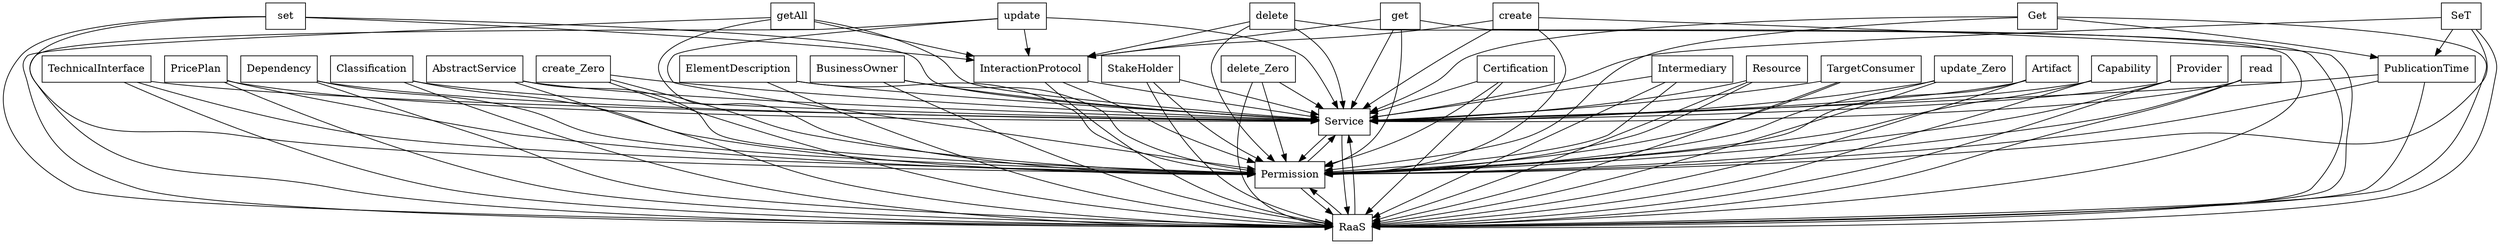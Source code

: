 digraph{
graph [rankdir=TB];
node [shape=box];
edge [arrowhead=normal];
0[label="update",]
1[label="StakeHolder",]
2[label="Service",]
3[label="PublicationTime",]
4[label="ElementDescription",]
5[label="set",]
6[label="BusinessOwner",]
7[label="InteractionProtocol",]
8[label="delete_Zero",]
9[label="TechnicalInterface",]
10[label="PricePlan",]
11[label="Dependency",]
12[label="Classification",]
13[label="AbstractService",]
14[label="delete",]
15[label="read",]
16[label="getAll",]
17[label="Certification",]
18[label="Intermediary",]
19[label="Resource",]
20[label="Permission",]
21[label="get",]
22[label="TargetConsumer",]
23[label="create",]
24[label="update_Zero",]
25[label="Artifact",]
26[label="Capability",]
27[label="create_Zero",]
28[label="Get",]
29[label="SeT",]
30[label="RaaS",]
31[label="Provider",]
0->2[label="",]
0->7[label="",]
0->20[label="",]
0->30[label="",]
1->2[label="",]
1->20[label="",]
1->30[label="",]
2->20[label="",]
2->30[label="",]
3->2[label="",]
3->20[label="",]
3->30[label="",]
4->2[label="",]
4->20[label="",]
4->30[label="",]
5->2[label="",]
5->7[label="",]
5->20[label="",]
5->30[label="",]
6->2[label="",]
6->20[label="",]
6->30[label="",]
7->2[label="",]
7->20[label="",]
7->30[label="",]
8->2[label="",]
8->20[label="",]
8->30[label="",]
9->2[label="",]
9->20[label="",]
9->30[label="",]
10->2[label="",]
10->20[label="",]
10->30[label="",]
11->2[label="",]
11->20[label="",]
11->30[label="",]
12->2[label="",]
12->20[label="",]
12->30[label="",]
13->2[label="",]
13->20[label="",]
13->30[label="",]
14->2[label="",]
14->7[label="",]
14->20[label="",]
14->30[label="",]
15->2[label="",]
15->20[label="",]
15->30[label="",]
16->2[label="",]
16->7[label="",]
16->20[label="",]
16->30[label="",]
17->2[label="",]
17->20[label="",]
17->30[label="",]
18->2[label="",]
18->20[label="",]
18->30[label="",]
19->2[label="",]
19->20[label="",]
19->30[label="",]
20->2[label="",]
20->30[label="",]
21->2[label="",]
21->7[label="",]
21->20[label="",]
21->30[label="",]
22->2[label="",]
22->20[label="",]
22->30[label="",]
23->2[label="",]
23->7[label="",]
23->20[label="",]
23->30[label="",]
24->2[label="",]
24->20[label="",]
24->30[label="",]
25->2[label="",]
25->20[label="",]
25->30[label="",]
26->2[label="",]
26->20[label="",]
26->30[label="",]
27->2[label="",]
27->20[label="",]
27->30[label="",]
28->2[label="",]
28->3[label="",]
28->20[label="",]
28->30[label="",]
29->2[label="",]
29->3[label="",]
29->20[label="",]
29->30[label="",]
30->2[label="",]
30->20[label="",]
31->2[label="",]
31->20[label="",]
31->30[label="",]
}
